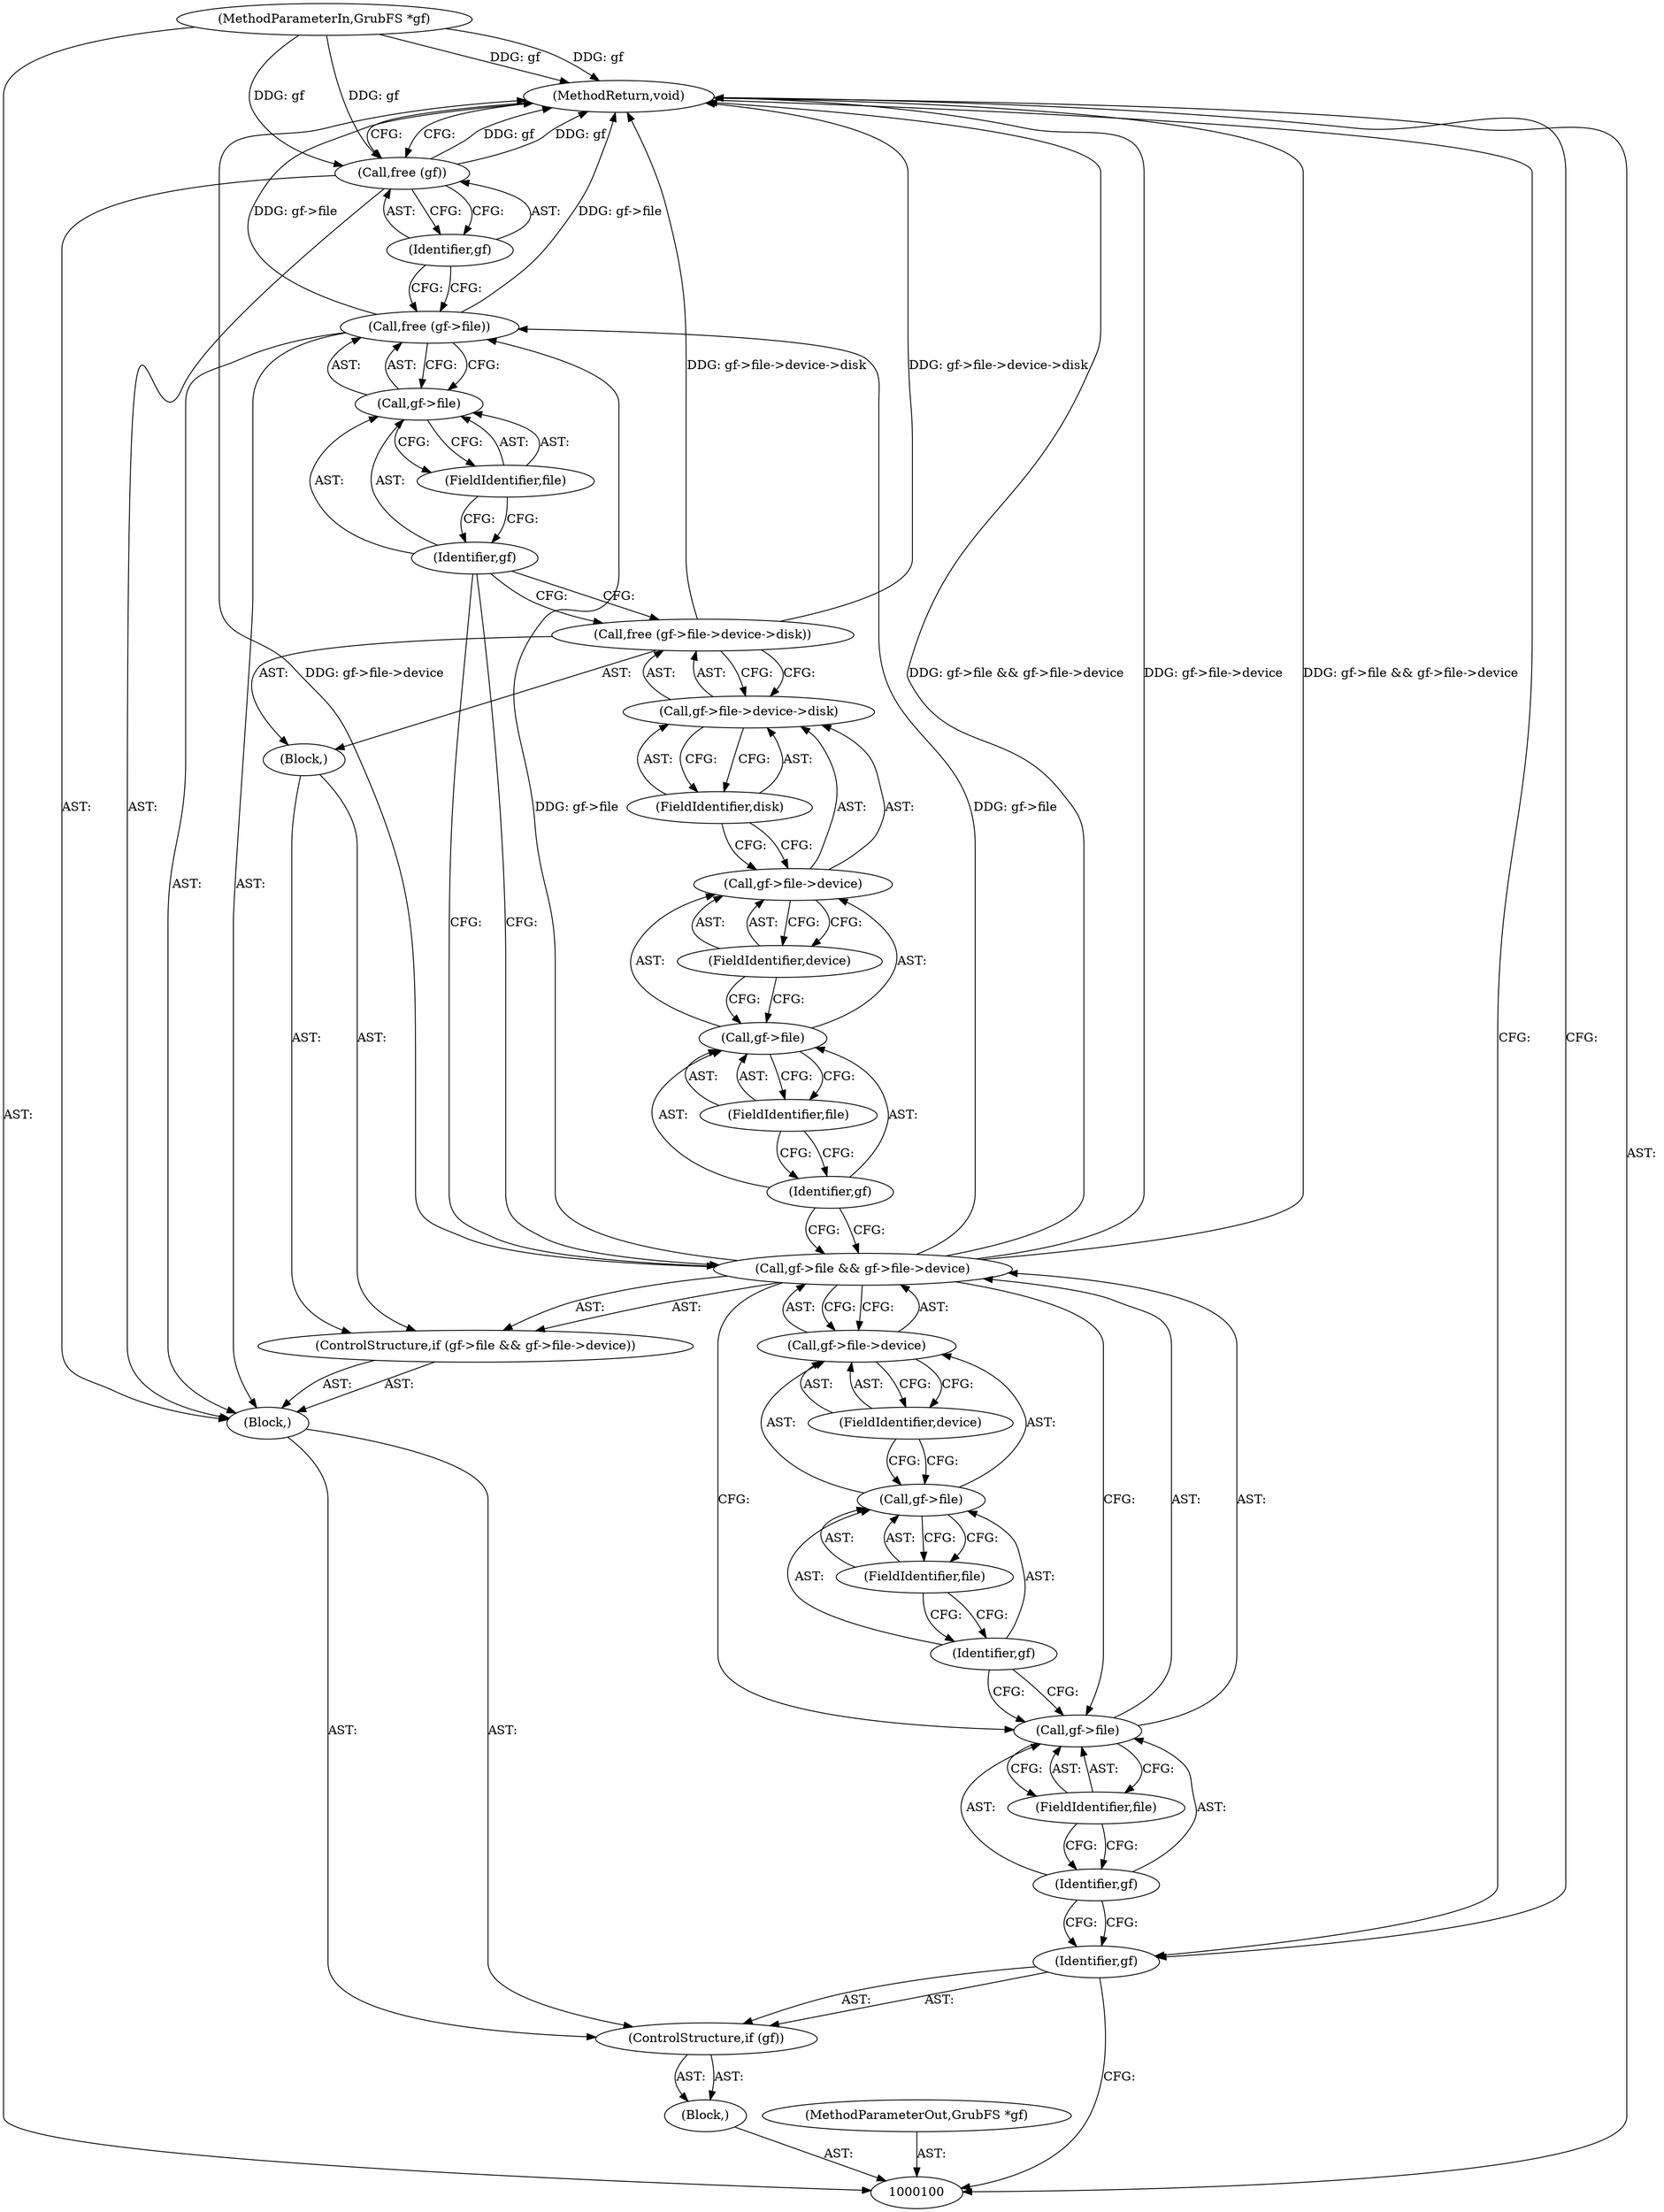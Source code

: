 digraph "0_radare2_65000a7fd9eea62359e6d6714f17b94a99a82edd_3" {
"1000131" [label="(MethodReturn,void)"];
"1000101" [label="(MethodParameterIn,GrubFS *gf)"];
"1000149" [label="(MethodParameterOut,GrubFS *gf)"];
"1000102" [label="(Block,)"];
"1000105" [label="(Block,)"];
"1000103" [label="(ControlStructure,if (gf))"];
"1000104" [label="(Identifier,gf)"];
"1000110" [label="(FieldIdentifier,file)"];
"1000111" [label="(Call,gf->file->device)"];
"1000112" [label="(Call,gf->file)"];
"1000113" [label="(Identifier,gf)"];
"1000106" [label="(ControlStructure,if (gf->file && gf->file->device))"];
"1000114" [label="(FieldIdentifier,file)"];
"1000115" [label="(FieldIdentifier,device)"];
"1000116" [label="(Block,)"];
"1000107" [label="(Call,gf->file && gf->file->device)"];
"1000108" [label="(Call,gf->file)"];
"1000109" [label="(Identifier,gf)"];
"1000118" [label="(Call,gf->file->device->disk)"];
"1000119" [label="(Call,gf->file->device)"];
"1000120" [label="(Call,gf->file)"];
"1000121" [label="(Identifier,gf)"];
"1000122" [label="(FieldIdentifier,file)"];
"1000123" [label="(FieldIdentifier,device)"];
"1000124" [label="(FieldIdentifier,disk)"];
"1000117" [label="(Call,free (gf->file->device->disk))"];
"1000128" [label="(FieldIdentifier,file)"];
"1000125" [label="(Call,free (gf->file))"];
"1000126" [label="(Call,gf->file)"];
"1000127" [label="(Identifier,gf)"];
"1000129" [label="(Call,free (gf))"];
"1000130" [label="(Identifier,gf)"];
"1000131" -> "1000100"  [label="AST: "];
"1000131" -> "1000129"  [label="CFG: "];
"1000131" -> "1000104"  [label="CFG: "];
"1000107" -> "1000131"  [label="DDG: gf->file && gf->file->device"];
"1000107" -> "1000131"  [label="DDG: gf->file->device"];
"1000117" -> "1000131"  [label="DDG: gf->file->device->disk"];
"1000101" -> "1000131"  [label="DDG: gf"];
"1000129" -> "1000131"  [label="DDG: gf"];
"1000125" -> "1000131"  [label="DDG: gf->file"];
"1000101" -> "1000100"  [label="AST: "];
"1000101" -> "1000131"  [label="DDG: gf"];
"1000101" -> "1000129"  [label="DDG: gf"];
"1000149" -> "1000100"  [label="AST: "];
"1000102" -> "1000100"  [label="AST: "];
"1000103" -> "1000102"  [label="AST: "];
"1000105" -> "1000103"  [label="AST: "];
"1000106" -> "1000105"  [label="AST: "];
"1000125" -> "1000105"  [label="AST: "];
"1000129" -> "1000105"  [label="AST: "];
"1000103" -> "1000102"  [label="AST: "];
"1000104" -> "1000103"  [label="AST: "];
"1000105" -> "1000103"  [label="AST: "];
"1000104" -> "1000103"  [label="AST: "];
"1000104" -> "1000100"  [label="CFG: "];
"1000109" -> "1000104"  [label="CFG: "];
"1000131" -> "1000104"  [label="CFG: "];
"1000110" -> "1000108"  [label="AST: "];
"1000110" -> "1000109"  [label="CFG: "];
"1000108" -> "1000110"  [label="CFG: "];
"1000111" -> "1000107"  [label="AST: "];
"1000111" -> "1000115"  [label="CFG: "];
"1000112" -> "1000111"  [label="AST: "];
"1000115" -> "1000111"  [label="AST: "];
"1000107" -> "1000111"  [label="CFG: "];
"1000112" -> "1000111"  [label="AST: "];
"1000112" -> "1000114"  [label="CFG: "];
"1000113" -> "1000112"  [label="AST: "];
"1000114" -> "1000112"  [label="AST: "];
"1000115" -> "1000112"  [label="CFG: "];
"1000113" -> "1000112"  [label="AST: "];
"1000113" -> "1000108"  [label="CFG: "];
"1000114" -> "1000113"  [label="CFG: "];
"1000106" -> "1000105"  [label="AST: "];
"1000107" -> "1000106"  [label="AST: "];
"1000116" -> "1000106"  [label="AST: "];
"1000114" -> "1000112"  [label="AST: "];
"1000114" -> "1000113"  [label="CFG: "];
"1000112" -> "1000114"  [label="CFG: "];
"1000115" -> "1000111"  [label="AST: "];
"1000115" -> "1000112"  [label="CFG: "];
"1000111" -> "1000115"  [label="CFG: "];
"1000116" -> "1000106"  [label="AST: "];
"1000117" -> "1000116"  [label="AST: "];
"1000107" -> "1000106"  [label="AST: "];
"1000107" -> "1000108"  [label="CFG: "];
"1000107" -> "1000111"  [label="CFG: "];
"1000108" -> "1000107"  [label="AST: "];
"1000111" -> "1000107"  [label="AST: "];
"1000121" -> "1000107"  [label="CFG: "];
"1000127" -> "1000107"  [label="CFG: "];
"1000107" -> "1000131"  [label="DDG: gf->file && gf->file->device"];
"1000107" -> "1000131"  [label="DDG: gf->file->device"];
"1000107" -> "1000125"  [label="DDG: gf->file"];
"1000108" -> "1000107"  [label="AST: "];
"1000108" -> "1000110"  [label="CFG: "];
"1000109" -> "1000108"  [label="AST: "];
"1000110" -> "1000108"  [label="AST: "];
"1000113" -> "1000108"  [label="CFG: "];
"1000107" -> "1000108"  [label="CFG: "];
"1000109" -> "1000108"  [label="AST: "];
"1000109" -> "1000104"  [label="CFG: "];
"1000110" -> "1000109"  [label="CFG: "];
"1000118" -> "1000117"  [label="AST: "];
"1000118" -> "1000124"  [label="CFG: "];
"1000119" -> "1000118"  [label="AST: "];
"1000124" -> "1000118"  [label="AST: "];
"1000117" -> "1000118"  [label="CFG: "];
"1000119" -> "1000118"  [label="AST: "];
"1000119" -> "1000123"  [label="CFG: "];
"1000120" -> "1000119"  [label="AST: "];
"1000123" -> "1000119"  [label="AST: "];
"1000124" -> "1000119"  [label="CFG: "];
"1000120" -> "1000119"  [label="AST: "];
"1000120" -> "1000122"  [label="CFG: "];
"1000121" -> "1000120"  [label="AST: "];
"1000122" -> "1000120"  [label="AST: "];
"1000123" -> "1000120"  [label="CFG: "];
"1000121" -> "1000120"  [label="AST: "];
"1000121" -> "1000107"  [label="CFG: "];
"1000122" -> "1000121"  [label="CFG: "];
"1000122" -> "1000120"  [label="AST: "];
"1000122" -> "1000121"  [label="CFG: "];
"1000120" -> "1000122"  [label="CFG: "];
"1000123" -> "1000119"  [label="AST: "];
"1000123" -> "1000120"  [label="CFG: "];
"1000119" -> "1000123"  [label="CFG: "];
"1000124" -> "1000118"  [label="AST: "];
"1000124" -> "1000119"  [label="CFG: "];
"1000118" -> "1000124"  [label="CFG: "];
"1000117" -> "1000116"  [label="AST: "];
"1000117" -> "1000118"  [label="CFG: "];
"1000118" -> "1000117"  [label="AST: "];
"1000127" -> "1000117"  [label="CFG: "];
"1000117" -> "1000131"  [label="DDG: gf->file->device->disk"];
"1000128" -> "1000126"  [label="AST: "];
"1000128" -> "1000127"  [label="CFG: "];
"1000126" -> "1000128"  [label="CFG: "];
"1000125" -> "1000105"  [label="AST: "];
"1000125" -> "1000126"  [label="CFG: "];
"1000126" -> "1000125"  [label="AST: "];
"1000130" -> "1000125"  [label="CFG: "];
"1000125" -> "1000131"  [label="DDG: gf->file"];
"1000107" -> "1000125"  [label="DDG: gf->file"];
"1000126" -> "1000125"  [label="AST: "];
"1000126" -> "1000128"  [label="CFG: "];
"1000127" -> "1000126"  [label="AST: "];
"1000128" -> "1000126"  [label="AST: "];
"1000125" -> "1000126"  [label="CFG: "];
"1000127" -> "1000126"  [label="AST: "];
"1000127" -> "1000117"  [label="CFG: "];
"1000127" -> "1000107"  [label="CFG: "];
"1000128" -> "1000127"  [label="CFG: "];
"1000129" -> "1000105"  [label="AST: "];
"1000129" -> "1000130"  [label="CFG: "];
"1000130" -> "1000129"  [label="AST: "];
"1000131" -> "1000129"  [label="CFG: "];
"1000129" -> "1000131"  [label="DDG: gf"];
"1000101" -> "1000129"  [label="DDG: gf"];
"1000130" -> "1000129"  [label="AST: "];
"1000130" -> "1000125"  [label="CFG: "];
"1000129" -> "1000130"  [label="CFG: "];
}
